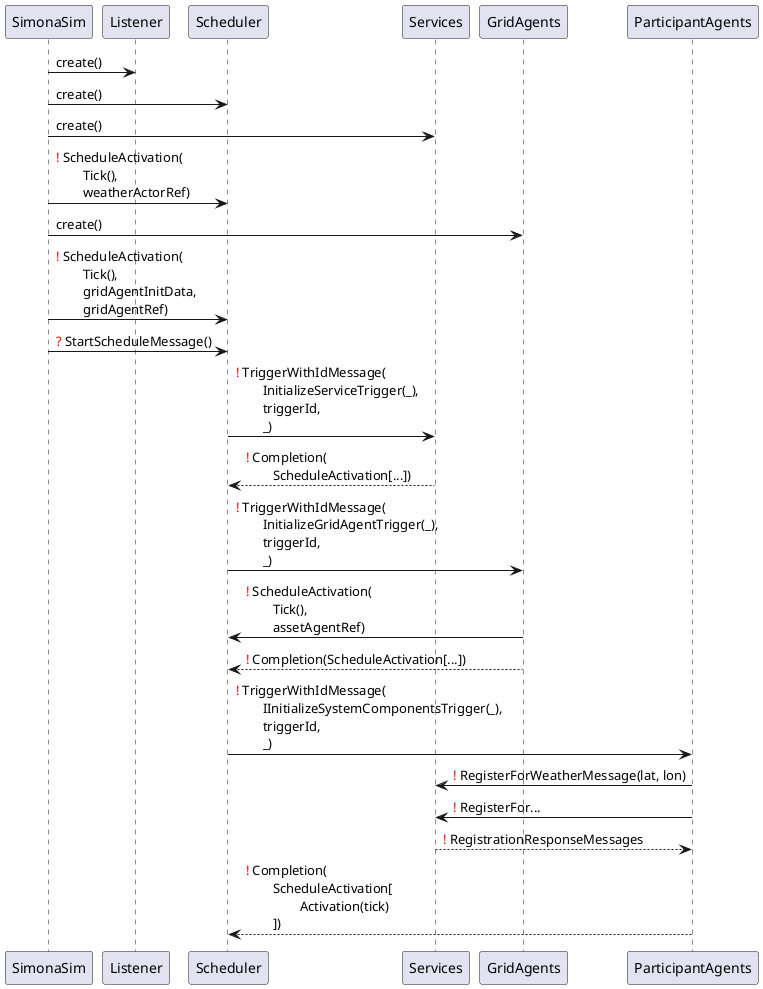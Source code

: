 @startuml
SimonaSim -> Listener: create()
SimonaSim -> Scheduler: create()
SimonaSim -> Services: create()
SimonaSim -> Scheduler: <font color=red>!</font> ScheduleActivation(\n\tTick(),\n\tweatherActorRef)
SimonaSim -> GridAgents: create()
SimonaSim -> Scheduler: <font color=red>!</font> ScheduleActivation(\n\tTick(),\n\tgridAgentInitData,\n\tgridAgentRef)
SimonaSim -> Scheduler: <font color=red>?</font> StartScheduleMessage()
Scheduler -> Services: <font color=red>!</font> TriggerWithIdMessage(\n\tInitializeServiceTrigger(_),\n\ttriggerId,\n\t_)
Services --> Scheduler: <font color=red>!</font> Completion(\n\tScheduleActivation[...])
Scheduler -> GridAgents: <font color=red>!</font> TriggerWithIdMessage(\n\tInitializeGridAgentTrigger(_),\n\ttriggerId,\n\t_)
GridAgents -> Scheduler: <font color=red>!</font> ScheduleActivation(\n\tTick(),\n\tassetAgentRef)
GridAgents --> Scheduler: <font color=red>!</font> Completion(ScheduleActivation[...])
Scheduler -> ParticipantAgents: <font color=red>!</font> TriggerWithIdMessage(\n\tIInitializeSystemComponentsTrigger(_),\n\ttriggerId,\n\t_)
ParticipantAgents -> Services: <font color=red>!</font> RegisterForWeatherMessage(lat, lon)
ParticipantAgents -> Services: <font color=red>!</font> RegisterFor...
Services --> ParticipantAgents: <font color=red>!</font> RegistrationResponseMessages
ParticipantAgents --> Scheduler: <font color=red>!</font> Completion(\n\tScheduleActivation[\n\t\tActivation(tick)\n\t])
@enduml